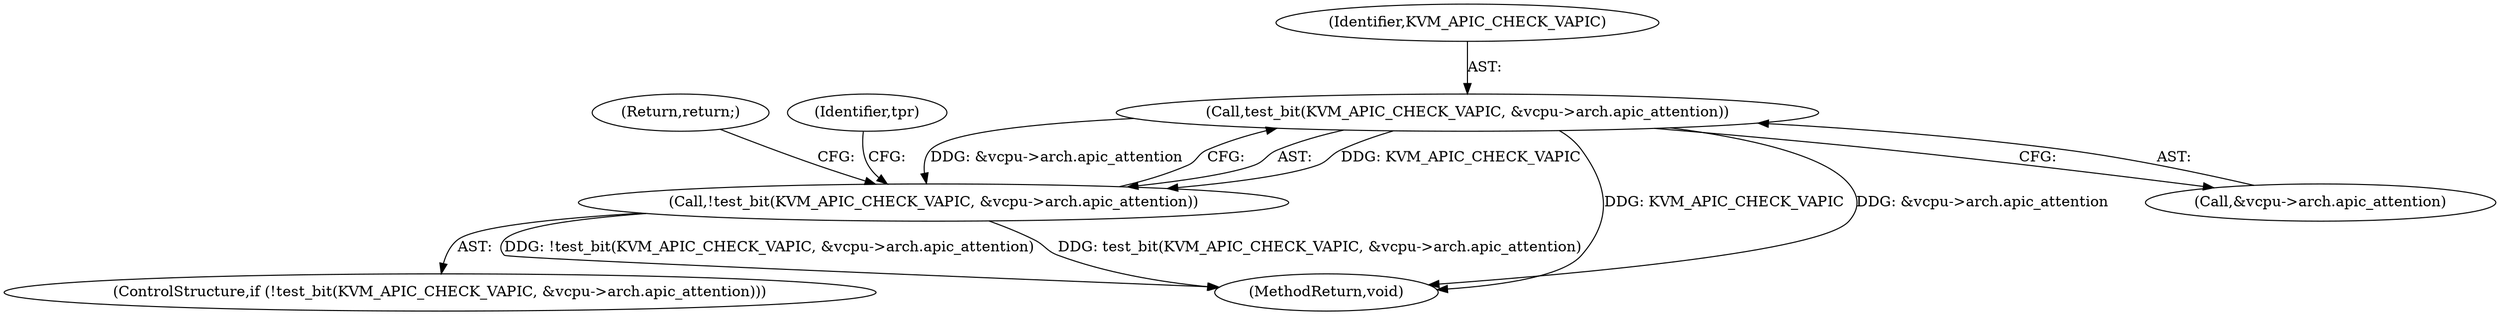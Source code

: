 digraph "0_linux_fda4e2e85589191b123d31cdc21fd33ee70f50fd_1@pointer" {
"1000120" [label="(Call,test_bit(KVM_APIC_CHECK_VAPIC, &vcpu->arch.apic_attention))"];
"1000119" [label="(Call,!test_bit(KVM_APIC_CHECK_VAPIC, &vcpu->arch.apic_attention))"];
"1000189" [label="(MethodReturn,void)"];
"1000128" [label="(Return,return;)"];
"1000120" [label="(Call,test_bit(KVM_APIC_CHECK_VAPIC, &vcpu->arch.apic_attention))"];
"1000122" [label="(Call,&vcpu->arch.apic_attention)"];
"1000119" [label="(Call,!test_bit(KVM_APIC_CHECK_VAPIC, &vcpu->arch.apic_attention))"];
"1000118" [label="(ControlStructure,if (!test_bit(KVM_APIC_CHECK_VAPIC, &vcpu->arch.apic_attention)))"];
"1000121" [label="(Identifier,KVM_APIC_CHECK_VAPIC)"];
"1000130" [label="(Identifier,tpr)"];
"1000120" -> "1000119"  [label="AST: "];
"1000120" -> "1000122"  [label="CFG: "];
"1000121" -> "1000120"  [label="AST: "];
"1000122" -> "1000120"  [label="AST: "];
"1000119" -> "1000120"  [label="CFG: "];
"1000120" -> "1000189"  [label="DDG: KVM_APIC_CHECK_VAPIC"];
"1000120" -> "1000189"  [label="DDG: &vcpu->arch.apic_attention"];
"1000120" -> "1000119"  [label="DDG: KVM_APIC_CHECK_VAPIC"];
"1000120" -> "1000119"  [label="DDG: &vcpu->arch.apic_attention"];
"1000119" -> "1000118"  [label="AST: "];
"1000128" -> "1000119"  [label="CFG: "];
"1000130" -> "1000119"  [label="CFG: "];
"1000119" -> "1000189"  [label="DDG: !test_bit(KVM_APIC_CHECK_VAPIC, &vcpu->arch.apic_attention)"];
"1000119" -> "1000189"  [label="DDG: test_bit(KVM_APIC_CHECK_VAPIC, &vcpu->arch.apic_attention)"];
}

